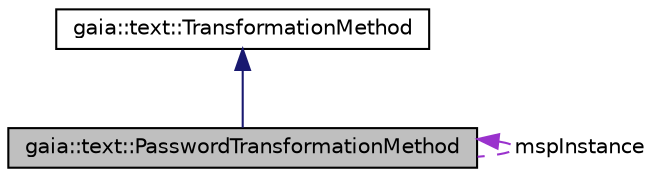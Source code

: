 digraph G
{
  edge [fontname="Helvetica",fontsize="10",labelfontname="Helvetica",labelfontsize="10"];
  node [fontname="Helvetica",fontsize="10",shape=record];
  Node1 [label="gaia::text::PasswordTransformationMethod",height=0.2,width=0.4,color="black", fillcolor="grey75", style="filled" fontcolor="black"];
  Node2 -> Node1 [dir=back,color="midnightblue",fontsize="10",style="solid",fontname="Helvetica"];
  Node2 [label="gaia::text::TransformationMethod",height=0.2,width=0.4,color="black", fillcolor="white", style="filled",URL="$de/d26/classgaia_1_1text_1_1_transformation_method.html",tooltip="TextView uses TransformationMethods to do things like replacing the characters of passwords with dots..."];
  Node1 -> Node1 [dir=back,color="darkorchid3",fontsize="10",style="dashed",label="mspInstance",fontname="Helvetica"];
}

